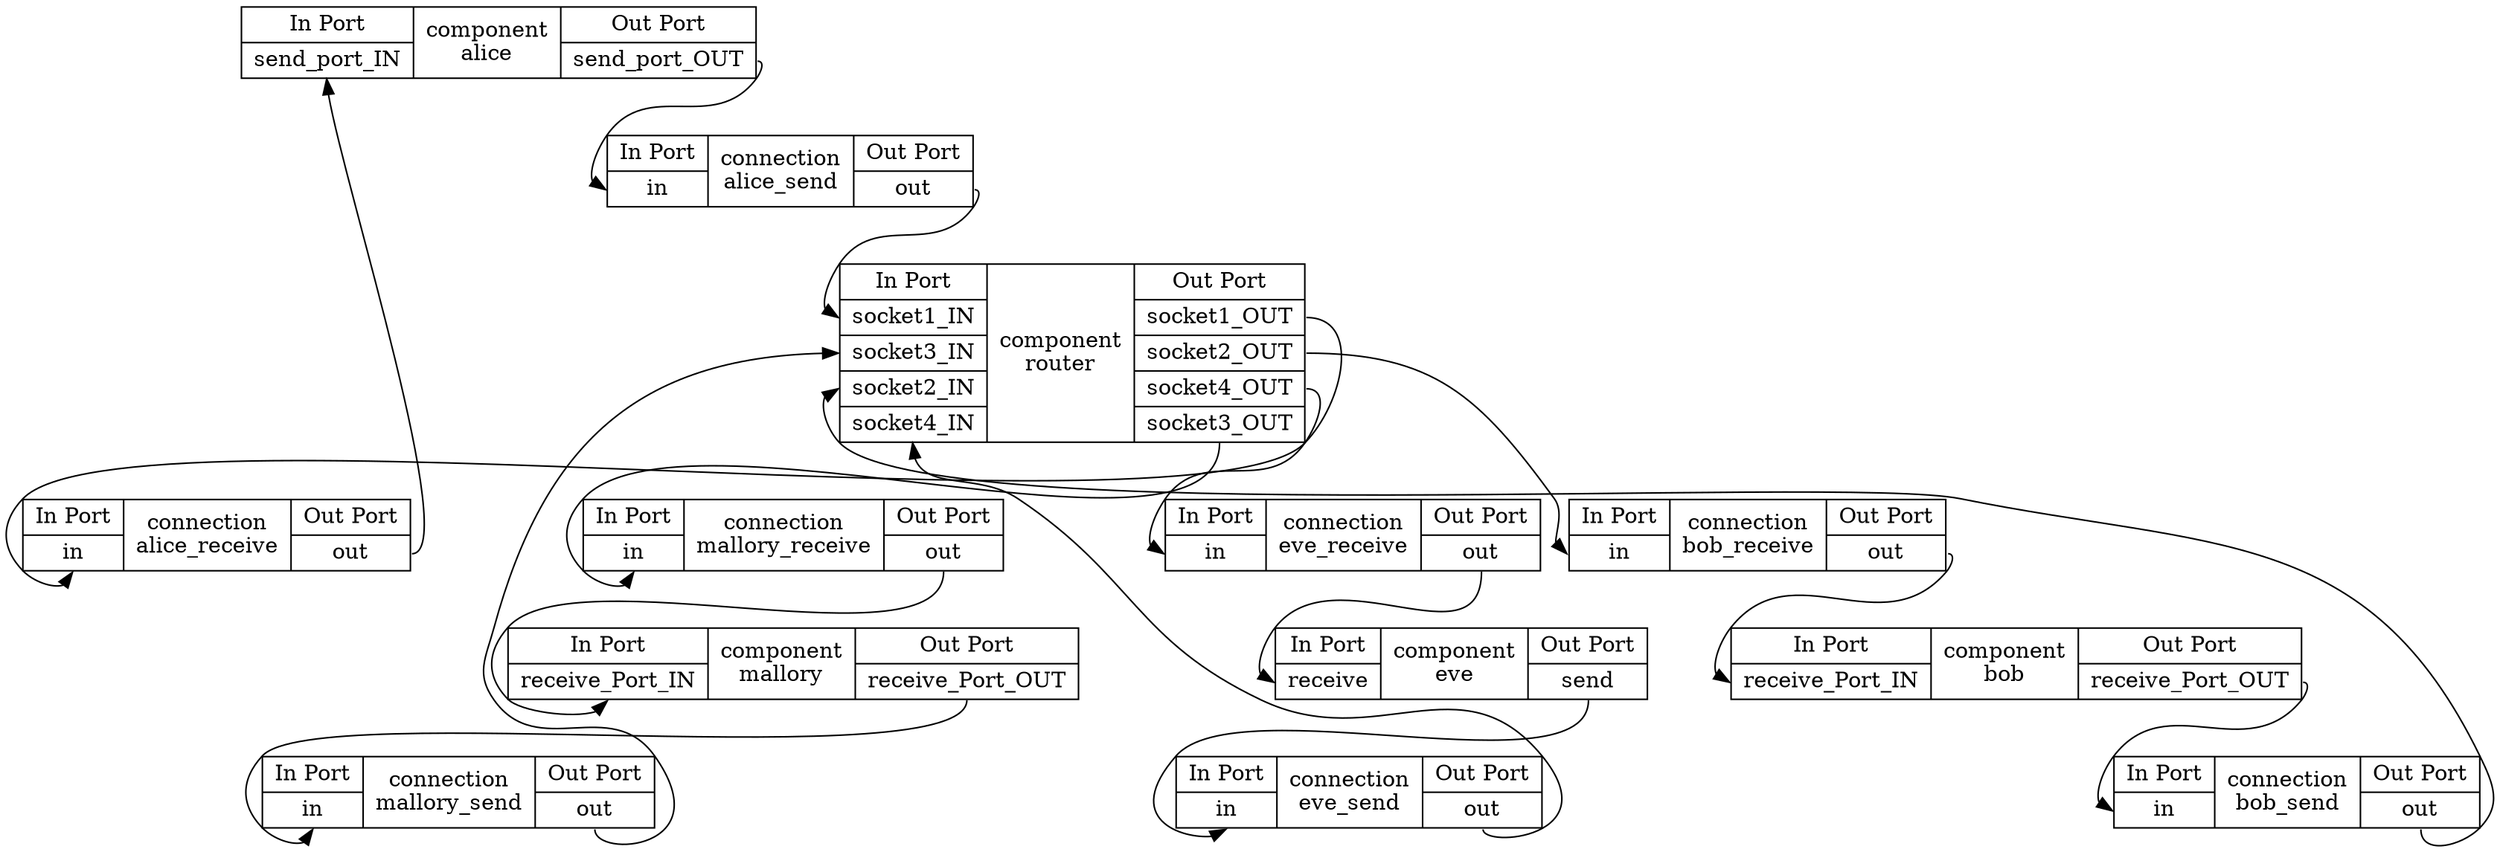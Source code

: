 digraph "component:$$AWAS#Simple_Comm_routing_table_Instance" {

  rankdir=TB

   "component:$$AWAS$Simple_Comm_routing_table_Instance#alice" [label="{In Port|<send_port_IN>send_port_IN} |component\nalice|{Out Port|<send_port_OUT>send_port_OUT} ",  shape="record"] 
   "component:$$AWAS$Simple_Comm_routing_table_Instance#bob" [label="{In Port|<receive_Port_IN>receive_Port_IN} |component\nbob|{Out Port|<receive_Port_OUT>receive_Port_OUT} ",  shape="record"] 
   "component:$$AWAS$Simple_Comm_routing_table_Instance#eve" [label="{In Port|<receive>receive} |component\neve|{Out Port|<send>send} ",  shape="record"] 
   "component:$$AWAS$Simple_Comm_routing_table_Instance#mallory" [label="{In Port|<receive_Port_IN>receive_Port_IN} |component\nmallory|{Out Port|<receive_Port_OUT>receive_Port_OUT} ",  shape="record"] 
   "component:$$AWAS$Simple_Comm_routing_table_Instance#router" [label="{In Port|<socket1_IN>socket1_IN|<socket3_IN>socket3_IN|<socket2_IN>socket2_IN|<socket4_IN>socket4_IN} |component\nrouter|{Out Port|<socket1_OUT>socket1_OUT|<socket2_OUT>socket2_OUT|<socket4_OUT>socket4_OUT|<socket3_OUT>socket3_OUT} ",  shape="record"] 
   "connection:$$AWAS$Simple_Comm_routing_table_Instance#alice_receive" [label="{In Port|<in>in} |connection\nalice_receive|{Out Port|<out>out} ",  shape="record"] 
   "connection:$$AWAS$Simple_Comm_routing_table_Instance#alice_send" [label="{In Port|<in>in} |connection\nalice_send|{Out Port|<out>out} ",  shape="record"] 
   "connection:$$AWAS$Simple_Comm_routing_table_Instance#bob_receive" [label="{In Port|<in>in} |connection\nbob_receive|{Out Port|<out>out} ",  shape="record"] 
   "connection:$$AWAS$Simple_Comm_routing_table_Instance#bob_send" [label="{In Port|<in>in} |connection\nbob_send|{Out Port|<out>out} ",  shape="record"] 
   "connection:$$AWAS$Simple_Comm_routing_table_Instance#eve_receive" [label="{In Port|<in>in} |connection\neve_receive|{Out Port|<out>out} ",  shape="record"] 
   "connection:$$AWAS$Simple_Comm_routing_table_Instance#eve_send" [label="{In Port|<in>in} |connection\neve_send|{Out Port|<out>out} ",  shape="record"] 
   "connection:$$AWAS$Simple_Comm_routing_table_Instance#mallory_receive" [label="{In Port|<in>in} |connection\nmallory_receive|{Out Port|<out>out} ",  shape="record"] 
   "connection:$$AWAS$Simple_Comm_routing_table_Instance#mallory_send" [label="{In Port|<in>in} |connection\nmallory_send|{Out Port|<out>out} ",  shape="record"] 

   "component:$$AWAS$Simple_Comm_routing_table_Instance#alice" -> "connection:$$AWAS$Simple_Comm_routing_table_Instance#alice_send" [headport=in, tailport=send_port_OUT] 
   "component:$$AWAS$Simple_Comm_routing_table_Instance#bob" -> "connection:$$AWAS$Simple_Comm_routing_table_Instance#bob_send" [headport=in, tailport=receive_Port_OUT] 
   "component:$$AWAS$Simple_Comm_routing_table_Instance#eve" -> "connection:$$AWAS$Simple_Comm_routing_table_Instance#eve_send" [headport=in, tailport=send] 
   "component:$$AWAS$Simple_Comm_routing_table_Instance#mallory" -> "connection:$$AWAS$Simple_Comm_routing_table_Instance#mallory_send" [headport=in, tailport=receive_Port_OUT] 
   "component:$$AWAS$Simple_Comm_routing_table_Instance#router" -> "connection:$$AWAS$Simple_Comm_routing_table_Instance#alice_receive" [headport=in, tailport=socket1_OUT] 
   "component:$$AWAS$Simple_Comm_routing_table_Instance#router" -> "connection:$$AWAS$Simple_Comm_routing_table_Instance#bob_receive" [headport=in, tailport=socket2_OUT] 
   "component:$$AWAS$Simple_Comm_routing_table_Instance#router" -> "connection:$$AWAS$Simple_Comm_routing_table_Instance#eve_receive" [headport=in, tailport=socket4_OUT] 
   "component:$$AWAS$Simple_Comm_routing_table_Instance#router" -> "connection:$$AWAS$Simple_Comm_routing_table_Instance#mallory_receive" [headport=in, tailport=socket3_OUT] 
   "connection:$$AWAS$Simple_Comm_routing_table_Instance#alice_receive" -> "component:$$AWAS$Simple_Comm_routing_table_Instance#alice" [headport=send_port_IN, tailport=out] 
   "connection:$$AWAS$Simple_Comm_routing_table_Instance#alice_send" -> "component:$$AWAS$Simple_Comm_routing_table_Instance#router" [headport=socket1_IN, tailport=out] 
   "connection:$$AWAS$Simple_Comm_routing_table_Instance#bob_receive" -> "component:$$AWAS$Simple_Comm_routing_table_Instance#bob" [headport=receive_Port_IN, tailport=out] 
   "connection:$$AWAS$Simple_Comm_routing_table_Instance#bob_send" -> "component:$$AWAS$Simple_Comm_routing_table_Instance#router" [headport=socket2_IN, tailport=out] 
   "connection:$$AWAS$Simple_Comm_routing_table_Instance#eve_receive" -> "component:$$AWAS$Simple_Comm_routing_table_Instance#eve" [headport=receive, tailport=out] 
   "connection:$$AWAS$Simple_Comm_routing_table_Instance#eve_send" -> "component:$$AWAS$Simple_Comm_routing_table_Instance#router" [headport=socket4_IN, tailport=out] 
   "connection:$$AWAS$Simple_Comm_routing_table_Instance#mallory_receive" -> "component:$$AWAS$Simple_Comm_routing_table_Instance#mallory" [headport=receive_Port_IN, tailport=out] 
   "connection:$$AWAS$Simple_Comm_routing_table_Instance#mallory_send" -> "component:$$AWAS$Simple_Comm_routing_table_Instance#router" [headport=socket3_IN, tailport=out] 

}